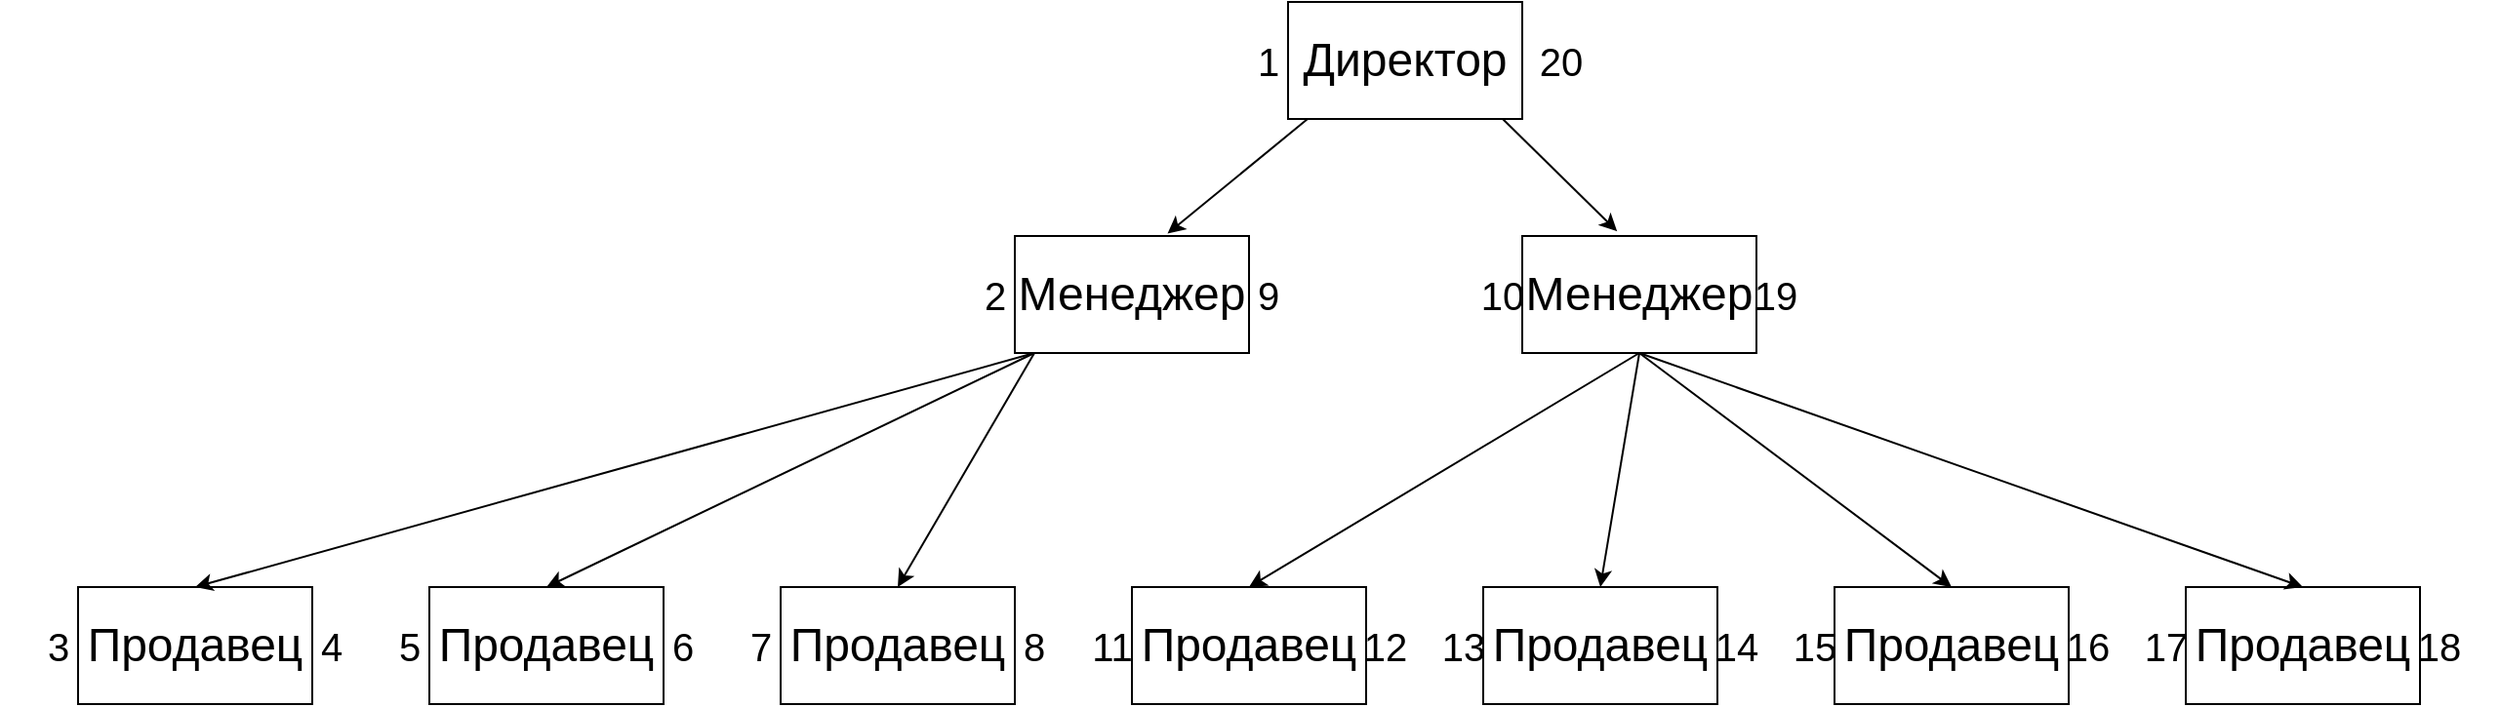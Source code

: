<mxfile version="24.7.10">
  <diagram name="Страница — 1" id="cUaCiVWM540ATv6g6Q5h">
    <mxGraphModel dx="2633" dy="949" grid="1" gridSize="10" guides="1" tooltips="1" connect="1" arrows="1" fold="1" page="1" pageScale="1" pageWidth="827" pageHeight="1169" math="0" shadow="0">
      <root>
        <mxCell id="0" />
        <mxCell id="1" parent="0" />
        <mxCell id="YoFout8THXjlle_aH4VZ-1" value="Директор" style="rounded=0;whiteSpace=wrap;html=1;fontSize=24;" vertex="1" parent="1">
          <mxGeometry x="320" y="160" width="120" height="60" as="geometry" />
        </mxCell>
        <mxCell id="YoFout8THXjlle_aH4VZ-2" value="Менеджер" style="rounded=0;whiteSpace=wrap;html=1;fontSize=24;" vertex="1" parent="1">
          <mxGeometry x="180" y="280" width="120" height="60" as="geometry" />
        </mxCell>
        <mxCell id="YoFout8THXjlle_aH4VZ-3" value="Менеджер" style="rounded=0;whiteSpace=wrap;html=1;fontSize=24;" vertex="1" parent="1">
          <mxGeometry x="440" y="280" width="120" height="60" as="geometry" />
        </mxCell>
        <mxCell id="YoFout8THXjlle_aH4VZ-4" value="Продавец" style="rounded=0;whiteSpace=wrap;html=1;fontSize=24;" vertex="1" parent="1">
          <mxGeometry x="-120" y="460" width="120" height="60" as="geometry" />
        </mxCell>
        <mxCell id="YoFout8THXjlle_aH4VZ-5" value="Продавец" style="rounded=0;whiteSpace=wrap;html=1;fontSize=24;" vertex="1" parent="1">
          <mxGeometry x="60" y="460" width="120" height="60" as="geometry" />
        </mxCell>
        <mxCell id="YoFout8THXjlle_aH4VZ-6" value="Продавец" style="rounded=0;whiteSpace=wrap;html=1;fontSize=24;" vertex="1" parent="1">
          <mxGeometry x="-300" y="460" width="120" height="60" as="geometry" />
        </mxCell>
        <mxCell id="YoFout8THXjlle_aH4VZ-7" value="Продавец" style="rounded=0;whiteSpace=wrap;html=1;fontSize=24;" vertex="1" parent="1">
          <mxGeometry x="240" y="460" width="120" height="60" as="geometry" />
        </mxCell>
        <mxCell id="YoFout8THXjlle_aH4VZ-8" value="Продавец" style="rounded=0;whiteSpace=wrap;html=1;fontSize=24;" vertex="1" parent="1">
          <mxGeometry x="420" y="460" width="120" height="60" as="geometry" />
        </mxCell>
        <mxCell id="YoFout8THXjlle_aH4VZ-9" value="Продавец" style="rounded=0;whiteSpace=wrap;html=1;fontSize=24;" vertex="1" parent="1">
          <mxGeometry x="600" y="460" width="120" height="60" as="geometry" />
        </mxCell>
        <mxCell id="YoFout8THXjlle_aH4VZ-10" value="Продавец" style="rounded=0;whiteSpace=wrap;html=1;fontSize=24;" vertex="1" parent="1">
          <mxGeometry x="780" y="460" width="120" height="60" as="geometry" />
        </mxCell>
        <mxCell id="YoFout8THXjlle_aH4VZ-11" value="" style="endArrow=classic;html=1;rounded=0;entryX=0.652;entryY=-0.02;entryDx=0;entryDy=0;entryPerimeter=0;" edge="1" parent="1" target="YoFout8THXjlle_aH4VZ-2">
          <mxGeometry width="50" height="50" relative="1" as="geometry">
            <mxPoint x="330" y="220" as="sourcePoint" />
            <mxPoint x="260" y="310" as="targetPoint" />
          </mxGeometry>
        </mxCell>
        <mxCell id="YoFout8THXjlle_aH4VZ-12" value="" style="endArrow=classic;html=1;rounded=0;entryX=0.405;entryY=-0.04;entryDx=0;entryDy=0;entryPerimeter=0;" edge="1" parent="1" target="YoFout8THXjlle_aH4VZ-3">
          <mxGeometry width="50" height="50" relative="1" as="geometry">
            <mxPoint x="430" y="220" as="sourcePoint" />
            <mxPoint x="480" y="170" as="targetPoint" />
          </mxGeometry>
        </mxCell>
        <mxCell id="YoFout8THXjlle_aH4VZ-13" value="" style="endArrow=classic;html=1;rounded=0;entryX=0.5;entryY=0;entryDx=0;entryDy=0;" edge="1" parent="1" target="YoFout8THXjlle_aH4VZ-5">
          <mxGeometry width="50" height="50" relative="1" as="geometry">
            <mxPoint x="190" y="340" as="sourcePoint" />
            <mxPoint x="240" y="290" as="targetPoint" />
          </mxGeometry>
        </mxCell>
        <mxCell id="YoFout8THXjlle_aH4VZ-14" value="" style="endArrow=classic;html=1;rounded=0;entryX=0.5;entryY=0;entryDx=0;entryDy=0;" edge="1" parent="1" target="YoFout8THXjlle_aH4VZ-4">
          <mxGeometry width="50" height="50" relative="1" as="geometry">
            <mxPoint x="190" y="340" as="sourcePoint" />
            <mxPoint x="240" y="290" as="targetPoint" />
          </mxGeometry>
        </mxCell>
        <mxCell id="YoFout8THXjlle_aH4VZ-15" value="" style="endArrow=classic;html=1;rounded=0;entryX=0.5;entryY=0;entryDx=0;entryDy=0;" edge="1" parent="1" target="YoFout8THXjlle_aH4VZ-6">
          <mxGeometry width="50" height="50" relative="1" as="geometry">
            <mxPoint x="190" y="340" as="sourcePoint" />
            <mxPoint x="240" y="290" as="targetPoint" />
          </mxGeometry>
        </mxCell>
        <mxCell id="YoFout8THXjlle_aH4VZ-16" value="" style="endArrow=classic;html=1;rounded=0;entryX=0.5;entryY=0;entryDx=0;entryDy=0;" edge="1" parent="1" target="YoFout8THXjlle_aH4VZ-7">
          <mxGeometry width="50" height="50" relative="1" as="geometry">
            <mxPoint x="500" y="340" as="sourcePoint" />
            <mxPoint x="550" y="290" as="targetPoint" />
          </mxGeometry>
        </mxCell>
        <mxCell id="YoFout8THXjlle_aH4VZ-17" value="" style="endArrow=classic;html=1;rounded=0;entryX=0.5;entryY=0;entryDx=0;entryDy=0;" edge="1" parent="1" target="YoFout8THXjlle_aH4VZ-8">
          <mxGeometry width="50" height="50" relative="1" as="geometry">
            <mxPoint x="500" y="340" as="sourcePoint" />
            <mxPoint x="550" y="290" as="targetPoint" />
          </mxGeometry>
        </mxCell>
        <mxCell id="YoFout8THXjlle_aH4VZ-18" value="" style="endArrow=classic;html=1;rounded=0;entryX=0.5;entryY=0;entryDx=0;entryDy=0;" edge="1" parent="1" target="YoFout8THXjlle_aH4VZ-9">
          <mxGeometry width="50" height="50" relative="1" as="geometry">
            <mxPoint x="500" y="340" as="sourcePoint" />
            <mxPoint x="550" y="290" as="targetPoint" />
          </mxGeometry>
        </mxCell>
        <mxCell id="YoFout8THXjlle_aH4VZ-19" value="" style="endArrow=classic;html=1;rounded=0;entryX=0.5;entryY=0;entryDx=0;entryDy=0;" edge="1" parent="1" target="YoFout8THXjlle_aH4VZ-10">
          <mxGeometry width="50" height="50" relative="1" as="geometry">
            <mxPoint x="500" y="340" as="sourcePoint" />
            <mxPoint x="550" y="290" as="targetPoint" />
          </mxGeometry>
        </mxCell>
        <mxCell id="YoFout8THXjlle_aH4VZ-20" value="1" style="text;html=1;align=center;verticalAlign=middle;whiteSpace=wrap;rounded=0;fontSize=20;" vertex="1" parent="1">
          <mxGeometry x="280" y="175" width="60" height="30" as="geometry" />
        </mxCell>
        <mxCell id="YoFout8THXjlle_aH4VZ-21" value="20" style="text;html=1;align=center;verticalAlign=middle;whiteSpace=wrap;rounded=0;fontSize=20;" vertex="1" parent="1">
          <mxGeometry x="430" y="175" width="60" height="30" as="geometry" />
        </mxCell>
        <mxCell id="YoFout8THXjlle_aH4VZ-22" value="2" style="text;html=1;align=center;verticalAlign=middle;whiteSpace=wrap;rounded=0;fontSize=20;" vertex="1" parent="1">
          <mxGeometry x="140" y="295" width="60" height="30" as="geometry" />
        </mxCell>
        <mxCell id="YoFout8THXjlle_aH4VZ-23" value="3" style="text;html=1;align=center;verticalAlign=middle;whiteSpace=wrap;rounded=0;fontSize=20;" vertex="1" parent="1">
          <mxGeometry x="-340" y="475" width="60" height="30" as="geometry" />
        </mxCell>
        <mxCell id="YoFout8THXjlle_aH4VZ-24" value="4" style="text;html=1;align=center;verticalAlign=middle;whiteSpace=wrap;rounded=0;fontSize=20;" vertex="1" parent="1">
          <mxGeometry x="-200" y="475" width="60" height="30" as="geometry" />
        </mxCell>
        <mxCell id="YoFout8THXjlle_aH4VZ-25" value="5" style="text;html=1;align=center;verticalAlign=middle;whiteSpace=wrap;rounded=0;fontSize=20;" vertex="1" parent="1">
          <mxGeometry x="-160" y="475" width="60" height="30" as="geometry" />
        </mxCell>
        <mxCell id="YoFout8THXjlle_aH4VZ-27" value="6" style="text;html=1;align=center;verticalAlign=middle;whiteSpace=wrap;rounded=0;fontSize=20;" vertex="1" parent="1">
          <mxGeometry x="-20" y="475" width="60" height="30" as="geometry" />
        </mxCell>
        <mxCell id="YoFout8THXjlle_aH4VZ-28" value="7" style="text;html=1;align=center;verticalAlign=middle;whiteSpace=wrap;rounded=0;fontSize=20;" vertex="1" parent="1">
          <mxGeometry x="20" y="475" width="60" height="30" as="geometry" />
        </mxCell>
        <mxCell id="YoFout8THXjlle_aH4VZ-29" value="8" style="text;html=1;align=center;verticalAlign=middle;whiteSpace=wrap;rounded=0;fontSize=20;" vertex="1" parent="1">
          <mxGeometry x="160" y="475" width="60" height="30" as="geometry" />
        </mxCell>
        <mxCell id="YoFout8THXjlle_aH4VZ-30" value="9" style="text;html=1;align=center;verticalAlign=middle;whiteSpace=wrap;rounded=0;fontSize=20;" vertex="1" parent="1">
          <mxGeometry x="280" y="295" width="60" height="30" as="geometry" />
        </mxCell>
        <mxCell id="YoFout8THXjlle_aH4VZ-31" value="10" style="text;html=1;align=center;verticalAlign=middle;whiteSpace=wrap;rounded=0;fontSize=20;" vertex="1" parent="1">
          <mxGeometry x="400" y="295" width="60" height="30" as="geometry" />
        </mxCell>
        <mxCell id="YoFout8THXjlle_aH4VZ-32" value="11" style="text;html=1;align=center;verticalAlign=middle;whiteSpace=wrap;rounded=0;fontSize=20;" vertex="1" parent="1">
          <mxGeometry x="200" y="475" width="60" height="30" as="geometry" />
        </mxCell>
        <mxCell id="YoFout8THXjlle_aH4VZ-33" value="12" style="text;html=1;align=center;verticalAlign=middle;whiteSpace=wrap;rounded=0;fontSize=20;" vertex="1" parent="1">
          <mxGeometry x="340" y="475" width="60" height="30" as="geometry" />
        </mxCell>
        <mxCell id="YoFout8THXjlle_aH4VZ-36" value="13" style="text;html=1;align=center;verticalAlign=middle;whiteSpace=wrap;rounded=0;fontSize=20;" vertex="1" parent="1">
          <mxGeometry x="380" y="475" width="60" height="30" as="geometry" />
        </mxCell>
        <mxCell id="YoFout8THXjlle_aH4VZ-37" value="14" style="text;html=1;align=center;verticalAlign=middle;whiteSpace=wrap;rounded=0;fontSize=20;" vertex="1" parent="1">
          <mxGeometry x="520" y="475" width="60" height="30" as="geometry" />
        </mxCell>
        <mxCell id="YoFout8THXjlle_aH4VZ-38" value="15" style="text;html=1;align=center;verticalAlign=middle;whiteSpace=wrap;rounded=0;fontSize=20;" vertex="1" parent="1">
          <mxGeometry x="560" y="475" width="60" height="30" as="geometry" />
        </mxCell>
        <mxCell id="YoFout8THXjlle_aH4VZ-39" value="16" style="text;html=1;align=center;verticalAlign=middle;whiteSpace=wrap;rounded=0;fontSize=20;" vertex="1" parent="1">
          <mxGeometry x="700" y="475" width="60" height="30" as="geometry" />
        </mxCell>
        <mxCell id="YoFout8THXjlle_aH4VZ-40" value="17" style="text;html=1;align=center;verticalAlign=middle;whiteSpace=wrap;rounded=0;fontSize=20;" vertex="1" parent="1">
          <mxGeometry x="740" y="475" width="60" height="30" as="geometry" />
        </mxCell>
        <mxCell id="YoFout8THXjlle_aH4VZ-41" value="18" style="text;html=1;align=center;verticalAlign=middle;whiteSpace=wrap;rounded=0;fontSize=20;" vertex="1" parent="1">
          <mxGeometry x="880" y="475" width="60" height="30" as="geometry" />
        </mxCell>
        <mxCell id="YoFout8THXjlle_aH4VZ-42" value="19" style="text;html=1;align=center;verticalAlign=middle;whiteSpace=wrap;rounded=0;fontSize=20;" vertex="1" parent="1">
          <mxGeometry x="540" y="295" width="60" height="30" as="geometry" />
        </mxCell>
      </root>
    </mxGraphModel>
  </diagram>
</mxfile>
